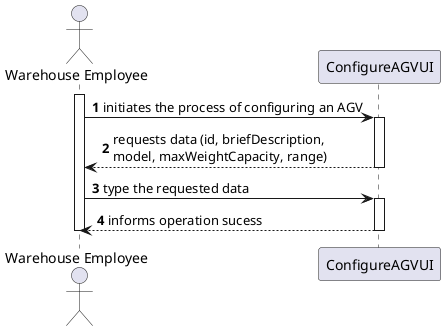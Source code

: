 @startuml
autonumber
actor "Warehouse Employee" as WE
participant "ConfigureAGVUI" as UI

activate WE
WE -> UI : initiates the process of configuring an AGV
activate UI
UI --> WE : requests data (id, briefDescription, \nmodel, maxWeightCapacity, range)
deactivate UI
WE -> UI : type the requested data
activate UI

UI --> WE : informs operation sucess
deactivate UI

deactivate WE
@enduml
